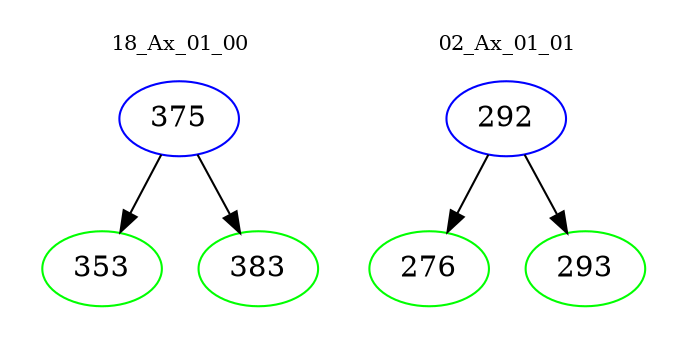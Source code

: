 digraph{
subgraph cluster_0 {
color = white
label = "18_Ax_01_00";
fontsize=10;
T0_375 [label="375", color="blue"]
T0_375 -> T0_353 [color="black"]
T0_353 [label="353", color="green"]
T0_375 -> T0_383 [color="black"]
T0_383 [label="383", color="green"]
}
subgraph cluster_1 {
color = white
label = "02_Ax_01_01";
fontsize=10;
T1_292 [label="292", color="blue"]
T1_292 -> T1_276 [color="black"]
T1_276 [label="276", color="green"]
T1_292 -> T1_293 [color="black"]
T1_293 [label="293", color="green"]
}
}
